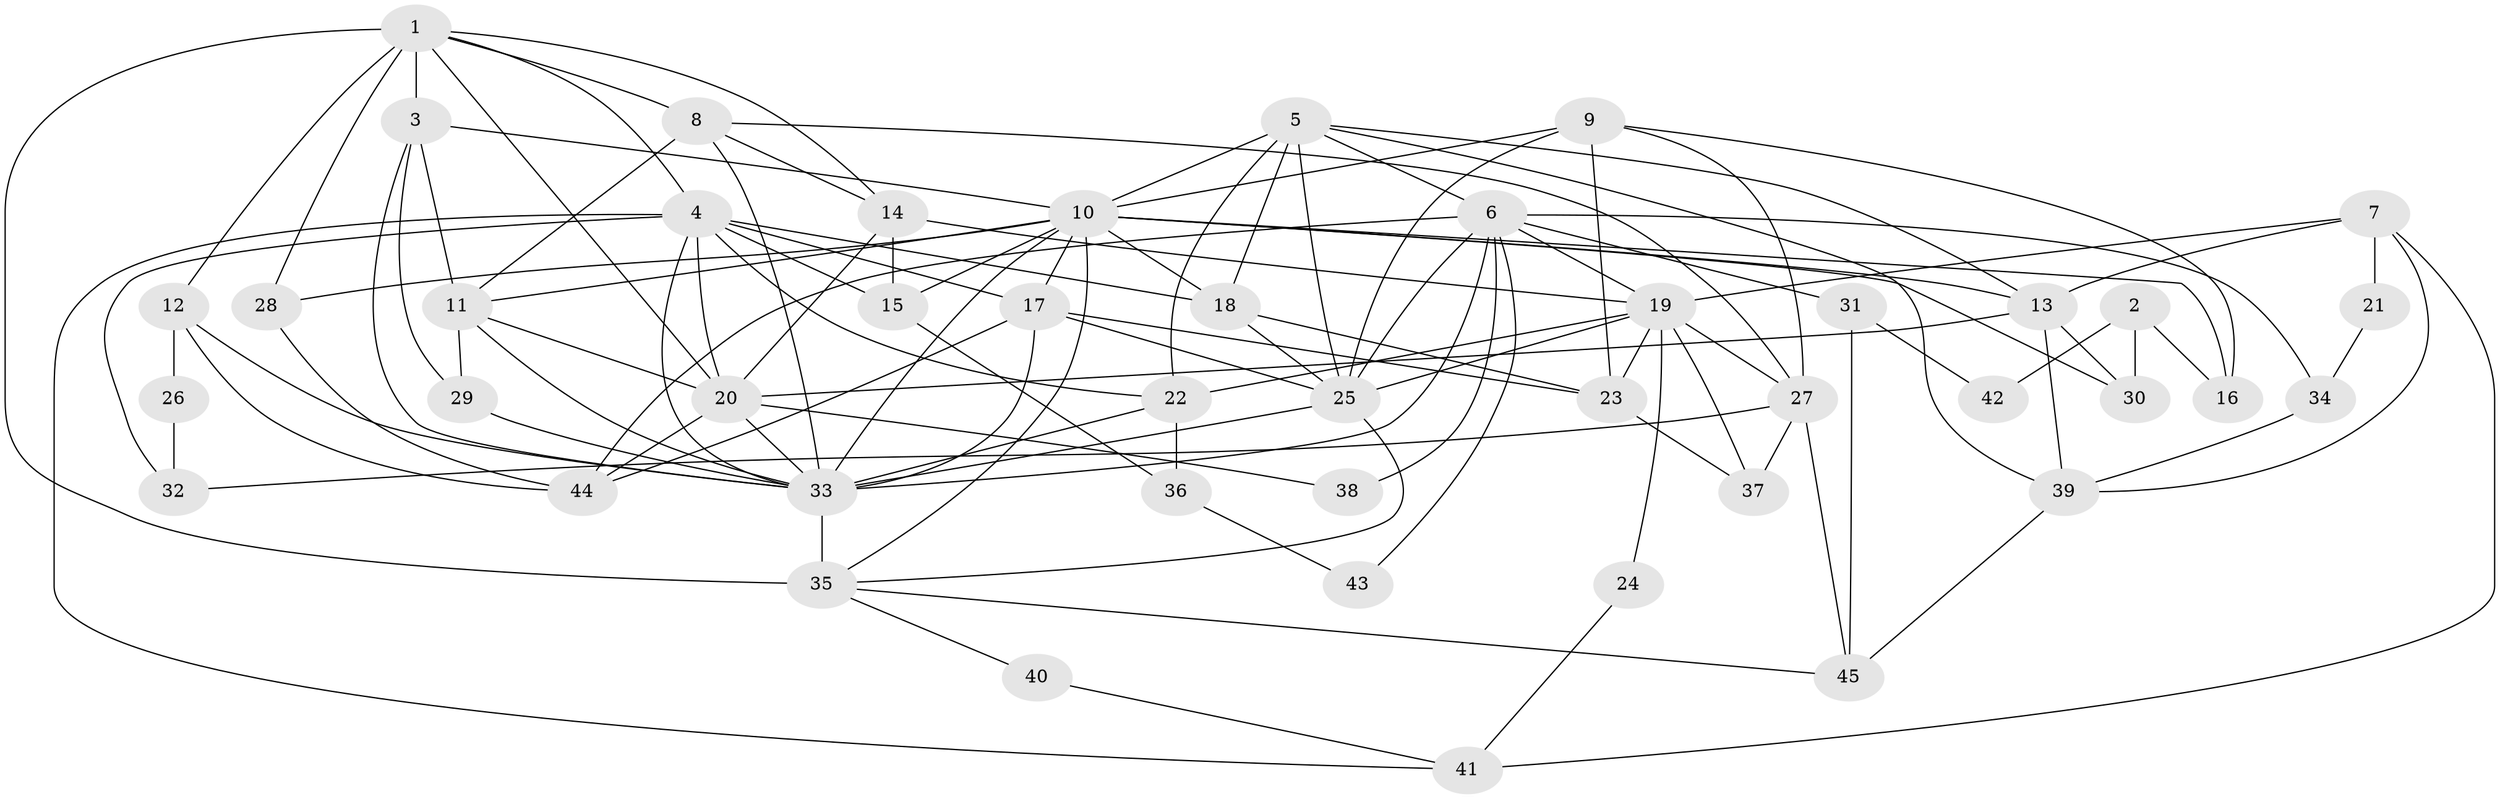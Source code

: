 // original degree distribution, {4: 0.32222222222222224, 3: 0.23333333333333334, 6: 0.1, 5: 0.17777777777777778, 8: 0.022222222222222223, 2: 0.13333333333333333, 7: 0.011111111111111112}
// Generated by graph-tools (version 1.1) at 2025/36/03/09/25 02:36:12]
// undirected, 45 vertices, 112 edges
graph export_dot {
graph [start="1"]
  node [color=gray90,style=filled];
  1;
  2;
  3;
  4;
  5;
  6;
  7;
  8;
  9;
  10;
  11;
  12;
  13;
  14;
  15;
  16;
  17;
  18;
  19;
  20;
  21;
  22;
  23;
  24;
  25;
  26;
  27;
  28;
  29;
  30;
  31;
  32;
  33;
  34;
  35;
  36;
  37;
  38;
  39;
  40;
  41;
  42;
  43;
  44;
  45;
  1 -- 3 [weight=1.0];
  1 -- 4 [weight=1.0];
  1 -- 8 [weight=2.0];
  1 -- 12 [weight=1.0];
  1 -- 14 [weight=1.0];
  1 -- 20 [weight=1.0];
  1 -- 28 [weight=1.0];
  1 -- 35 [weight=3.0];
  2 -- 16 [weight=1.0];
  2 -- 30 [weight=1.0];
  2 -- 42 [weight=1.0];
  3 -- 10 [weight=1.0];
  3 -- 11 [weight=1.0];
  3 -- 29 [weight=1.0];
  3 -- 33 [weight=1.0];
  4 -- 15 [weight=3.0];
  4 -- 17 [weight=1.0];
  4 -- 18 [weight=1.0];
  4 -- 20 [weight=1.0];
  4 -- 22 [weight=1.0];
  4 -- 32 [weight=1.0];
  4 -- 33 [weight=3.0];
  4 -- 41 [weight=1.0];
  5 -- 6 [weight=2.0];
  5 -- 10 [weight=2.0];
  5 -- 13 [weight=1.0];
  5 -- 18 [weight=1.0];
  5 -- 22 [weight=1.0];
  5 -- 25 [weight=1.0];
  5 -- 39 [weight=1.0];
  6 -- 19 [weight=1.0];
  6 -- 25 [weight=2.0];
  6 -- 31 [weight=1.0];
  6 -- 33 [weight=1.0];
  6 -- 34 [weight=1.0];
  6 -- 38 [weight=3.0];
  6 -- 43 [weight=1.0];
  6 -- 44 [weight=1.0];
  7 -- 13 [weight=1.0];
  7 -- 19 [weight=2.0];
  7 -- 21 [weight=1.0];
  7 -- 39 [weight=1.0];
  7 -- 41 [weight=1.0];
  8 -- 11 [weight=2.0];
  8 -- 14 [weight=1.0];
  8 -- 27 [weight=1.0];
  8 -- 33 [weight=1.0];
  9 -- 10 [weight=1.0];
  9 -- 16 [weight=1.0];
  9 -- 23 [weight=1.0];
  9 -- 25 [weight=1.0];
  9 -- 27 [weight=1.0];
  10 -- 11 [weight=2.0];
  10 -- 13 [weight=1.0];
  10 -- 15 [weight=1.0];
  10 -- 16 [weight=1.0];
  10 -- 17 [weight=1.0];
  10 -- 18 [weight=2.0];
  10 -- 28 [weight=1.0];
  10 -- 30 [weight=1.0];
  10 -- 33 [weight=1.0];
  10 -- 35 [weight=1.0];
  11 -- 20 [weight=1.0];
  11 -- 29 [weight=1.0];
  11 -- 33 [weight=1.0];
  12 -- 26 [weight=1.0];
  12 -- 33 [weight=1.0];
  12 -- 44 [weight=1.0];
  13 -- 20 [weight=1.0];
  13 -- 30 [weight=1.0];
  13 -- 39 [weight=1.0];
  14 -- 15 [weight=1.0];
  14 -- 19 [weight=1.0];
  14 -- 20 [weight=1.0];
  15 -- 36 [weight=1.0];
  17 -- 23 [weight=1.0];
  17 -- 25 [weight=1.0];
  17 -- 33 [weight=3.0];
  17 -- 44 [weight=1.0];
  18 -- 23 [weight=1.0];
  18 -- 25 [weight=1.0];
  19 -- 22 [weight=1.0];
  19 -- 23 [weight=2.0];
  19 -- 24 [weight=1.0];
  19 -- 25 [weight=1.0];
  19 -- 27 [weight=1.0];
  19 -- 37 [weight=2.0];
  20 -- 33 [weight=1.0];
  20 -- 38 [weight=1.0];
  20 -- 44 [weight=1.0];
  21 -- 34 [weight=1.0];
  22 -- 33 [weight=1.0];
  22 -- 36 [weight=1.0];
  23 -- 37 [weight=1.0];
  24 -- 41 [weight=1.0];
  25 -- 33 [weight=1.0];
  25 -- 35 [weight=1.0];
  26 -- 32 [weight=1.0];
  27 -- 32 [weight=1.0];
  27 -- 37 [weight=1.0];
  27 -- 45 [weight=1.0];
  28 -- 44 [weight=1.0];
  29 -- 33 [weight=1.0];
  31 -- 42 [weight=1.0];
  31 -- 45 [weight=1.0];
  33 -- 35 [weight=2.0];
  34 -- 39 [weight=1.0];
  35 -- 40 [weight=1.0];
  35 -- 45 [weight=1.0];
  36 -- 43 [weight=1.0];
  39 -- 45 [weight=1.0];
  40 -- 41 [weight=1.0];
}
